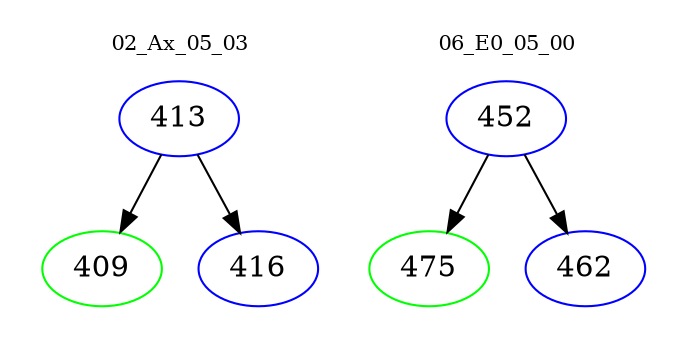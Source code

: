 digraph{
subgraph cluster_0 {
color = white
label = "02_Ax_05_03";
fontsize=10;
T0_413 [label="413", color="blue"]
T0_413 -> T0_409 [color="black"]
T0_409 [label="409", color="green"]
T0_413 -> T0_416 [color="black"]
T0_416 [label="416", color="blue"]
}
subgraph cluster_1 {
color = white
label = "06_E0_05_00";
fontsize=10;
T1_452 [label="452", color="blue"]
T1_452 -> T1_475 [color="black"]
T1_475 [label="475", color="green"]
T1_452 -> T1_462 [color="black"]
T1_462 [label="462", color="blue"]
}
}
